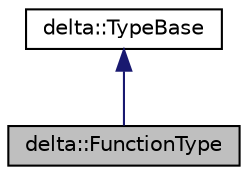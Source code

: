 digraph "delta::FunctionType"
{
  edge [fontname="Helvetica",fontsize="10",labelfontname="Helvetica",labelfontsize="10"];
  node [fontname="Helvetica",fontsize="10",shape=record];
  Node2 [label="delta::FunctionType",height=0.2,width=0.4,color="black", fillcolor="grey75", style="filled", fontcolor="black"];
  Node3 -> Node2 [dir="back",color="midnightblue",fontsize="10",style="solid",fontname="Helvetica"];
  Node3 [label="delta::TypeBase",height=0.2,width=0.4,color="black", fillcolor="white", style="filled",URL="$classdelta_1_1_type_base.html"];
}
